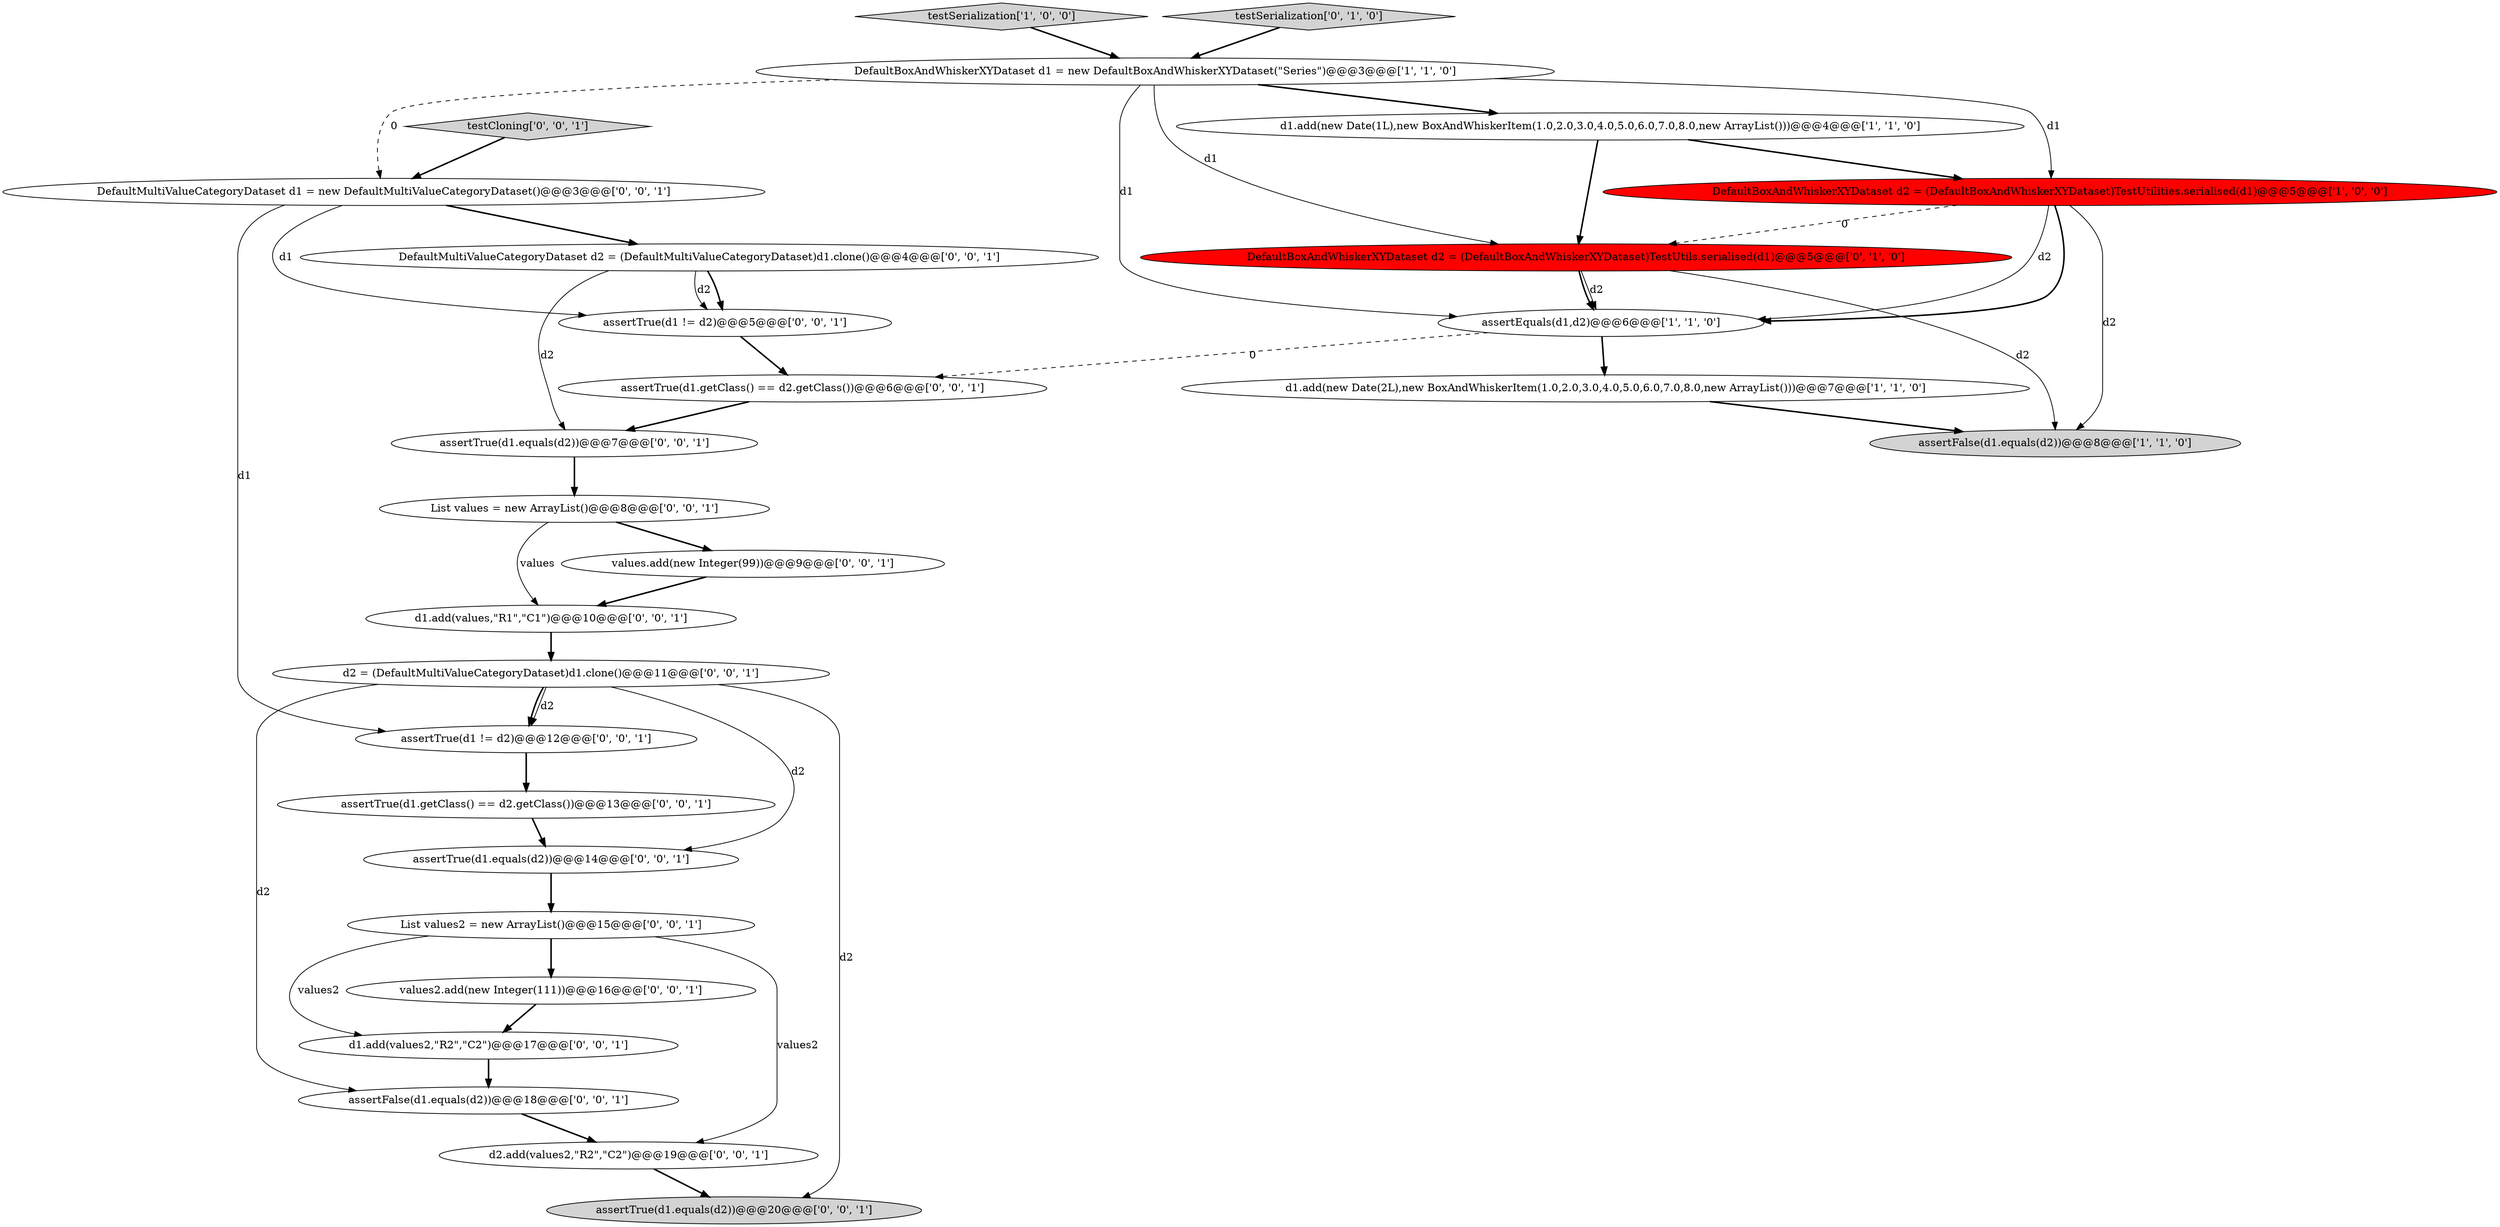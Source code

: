 digraph {
11 [style = filled, label = "assertTrue(d1 != d2)@@@12@@@['0', '0', '1']", fillcolor = white, shape = ellipse image = "AAA0AAABBB3BBB"];
22 [style = filled, label = "assertTrue(d1.equals(d2))@@@14@@@['0', '0', '1']", fillcolor = white, shape = ellipse image = "AAA0AAABBB3BBB"];
17 [style = filled, label = "d2.add(values2,\"R2\",\"C2\")@@@19@@@['0', '0', '1']", fillcolor = white, shape = ellipse image = "AAA0AAABBB3BBB"];
7 [style = filled, label = "DefaultBoxAndWhiskerXYDataset d2 = (DefaultBoxAndWhiskerXYDataset)TestUtils.serialised(d1)@@@5@@@['0', '1', '0']", fillcolor = red, shape = ellipse image = "AAA1AAABBB2BBB"];
6 [style = filled, label = "assertEquals(d1,d2)@@@6@@@['1', '1', '0']", fillcolor = white, shape = ellipse image = "AAA0AAABBB1BBB"];
24 [style = filled, label = "testCloning['0', '0', '1']", fillcolor = lightgray, shape = diamond image = "AAA0AAABBB3BBB"];
13 [style = filled, label = "values.add(new Integer(99))@@@9@@@['0', '0', '1']", fillcolor = white, shape = ellipse image = "AAA0AAABBB3BBB"];
3 [style = filled, label = "testSerialization['1', '0', '0']", fillcolor = lightgray, shape = diamond image = "AAA0AAABBB1BBB"];
14 [style = filled, label = "List values = new ArrayList()@@@8@@@['0', '0', '1']", fillcolor = white, shape = ellipse image = "AAA0AAABBB3BBB"];
0 [style = filled, label = "DefaultBoxAndWhiskerXYDataset d1 = new DefaultBoxAndWhiskerXYDataset(\"Series\")@@@3@@@['1', '1', '0']", fillcolor = white, shape = ellipse image = "AAA0AAABBB1BBB"];
19 [style = filled, label = "DefaultMultiValueCategoryDataset d2 = (DefaultMultiValueCategoryDataset)d1.clone()@@@4@@@['0', '0', '1']", fillcolor = white, shape = ellipse image = "AAA0AAABBB3BBB"];
12 [style = filled, label = "d1.add(values,\"R1\",\"C1\")@@@10@@@['0', '0', '1']", fillcolor = white, shape = ellipse image = "AAA0AAABBB3BBB"];
26 [style = filled, label = "List values2 = new ArrayList()@@@15@@@['0', '0', '1']", fillcolor = white, shape = ellipse image = "AAA0AAABBB3BBB"];
1 [style = filled, label = "assertFalse(d1.equals(d2))@@@8@@@['1', '1', '0']", fillcolor = lightgray, shape = ellipse image = "AAA0AAABBB1BBB"];
25 [style = filled, label = "assertTrue(d1.equals(d2))@@@7@@@['0', '0', '1']", fillcolor = white, shape = ellipse image = "AAA0AAABBB3BBB"];
5 [style = filled, label = "d1.add(new Date(1L),new BoxAndWhiskerItem(1.0,2.0,3.0,4.0,5.0,6.0,7.0,8.0,new ArrayList()))@@@4@@@['1', '1', '0']", fillcolor = white, shape = ellipse image = "AAA0AAABBB1BBB"];
27 [style = filled, label = "values2.add(new Integer(111))@@@16@@@['0', '0', '1']", fillcolor = white, shape = ellipse image = "AAA0AAABBB3BBB"];
15 [style = filled, label = "d2 = (DefaultMultiValueCategoryDataset)d1.clone()@@@11@@@['0', '0', '1']", fillcolor = white, shape = ellipse image = "AAA0AAABBB3BBB"];
18 [style = filled, label = "assertFalse(d1.equals(d2))@@@18@@@['0', '0', '1']", fillcolor = white, shape = ellipse image = "AAA0AAABBB3BBB"];
4 [style = filled, label = "d1.add(new Date(2L),new BoxAndWhiskerItem(1.0,2.0,3.0,4.0,5.0,6.0,7.0,8.0,new ArrayList()))@@@7@@@['1', '1', '0']", fillcolor = white, shape = ellipse image = "AAA0AAABBB1BBB"];
23 [style = filled, label = "assertTrue(d1.getClass() == d2.getClass())@@@13@@@['0', '0', '1']", fillcolor = white, shape = ellipse image = "AAA0AAABBB3BBB"];
9 [style = filled, label = "DefaultMultiValueCategoryDataset d1 = new DefaultMultiValueCategoryDataset()@@@3@@@['0', '0', '1']", fillcolor = white, shape = ellipse image = "AAA0AAABBB3BBB"];
16 [style = filled, label = "assertTrue(d1.getClass() == d2.getClass())@@@6@@@['0', '0', '1']", fillcolor = white, shape = ellipse image = "AAA0AAABBB3BBB"];
20 [style = filled, label = "d1.add(values2,\"R2\",\"C2\")@@@17@@@['0', '0', '1']", fillcolor = white, shape = ellipse image = "AAA0AAABBB3BBB"];
10 [style = filled, label = "assertTrue(d1 != d2)@@@5@@@['0', '0', '1']", fillcolor = white, shape = ellipse image = "AAA0AAABBB3BBB"];
8 [style = filled, label = "testSerialization['0', '1', '0']", fillcolor = lightgray, shape = diamond image = "AAA0AAABBB2BBB"];
21 [style = filled, label = "assertTrue(d1.equals(d2))@@@20@@@['0', '0', '1']", fillcolor = lightgray, shape = ellipse image = "AAA0AAABBB3BBB"];
2 [style = filled, label = "DefaultBoxAndWhiskerXYDataset d2 = (DefaultBoxAndWhiskerXYDataset)TestUtilities.serialised(d1)@@@5@@@['1', '0', '0']", fillcolor = red, shape = ellipse image = "AAA1AAABBB1BBB"];
22->26 [style = bold, label=""];
19->25 [style = solid, label="d2"];
2->6 [style = bold, label=""];
15->11 [style = solid, label="d2"];
12->15 [style = bold, label=""];
18->17 [style = bold, label=""];
14->12 [style = solid, label="values"];
19->10 [style = bold, label=""];
16->25 [style = bold, label=""];
15->22 [style = solid, label="d2"];
25->14 [style = bold, label=""];
15->21 [style = solid, label="d2"];
7->6 [style = solid, label="d2"];
2->7 [style = dashed, label="0"];
7->1 [style = solid, label="d2"];
0->6 [style = solid, label="d1"];
3->0 [style = bold, label=""];
15->18 [style = solid, label="d2"];
8->0 [style = bold, label=""];
20->18 [style = bold, label=""];
6->4 [style = bold, label=""];
26->27 [style = bold, label=""];
5->2 [style = bold, label=""];
6->16 [style = dashed, label="0"];
13->12 [style = bold, label=""];
23->22 [style = bold, label=""];
0->7 [style = solid, label="d1"];
15->11 [style = bold, label=""];
10->16 [style = bold, label=""];
0->2 [style = solid, label="d1"];
9->10 [style = solid, label="d1"];
9->11 [style = solid, label="d1"];
7->6 [style = bold, label=""];
2->6 [style = solid, label="d2"];
26->20 [style = solid, label="values2"];
9->19 [style = bold, label=""];
5->7 [style = bold, label=""];
4->1 [style = bold, label=""];
19->10 [style = solid, label="d2"];
14->13 [style = bold, label=""];
0->9 [style = dashed, label="0"];
2->1 [style = solid, label="d2"];
11->23 [style = bold, label=""];
27->20 [style = bold, label=""];
17->21 [style = bold, label=""];
26->17 [style = solid, label="values2"];
24->9 [style = bold, label=""];
0->5 [style = bold, label=""];
}
